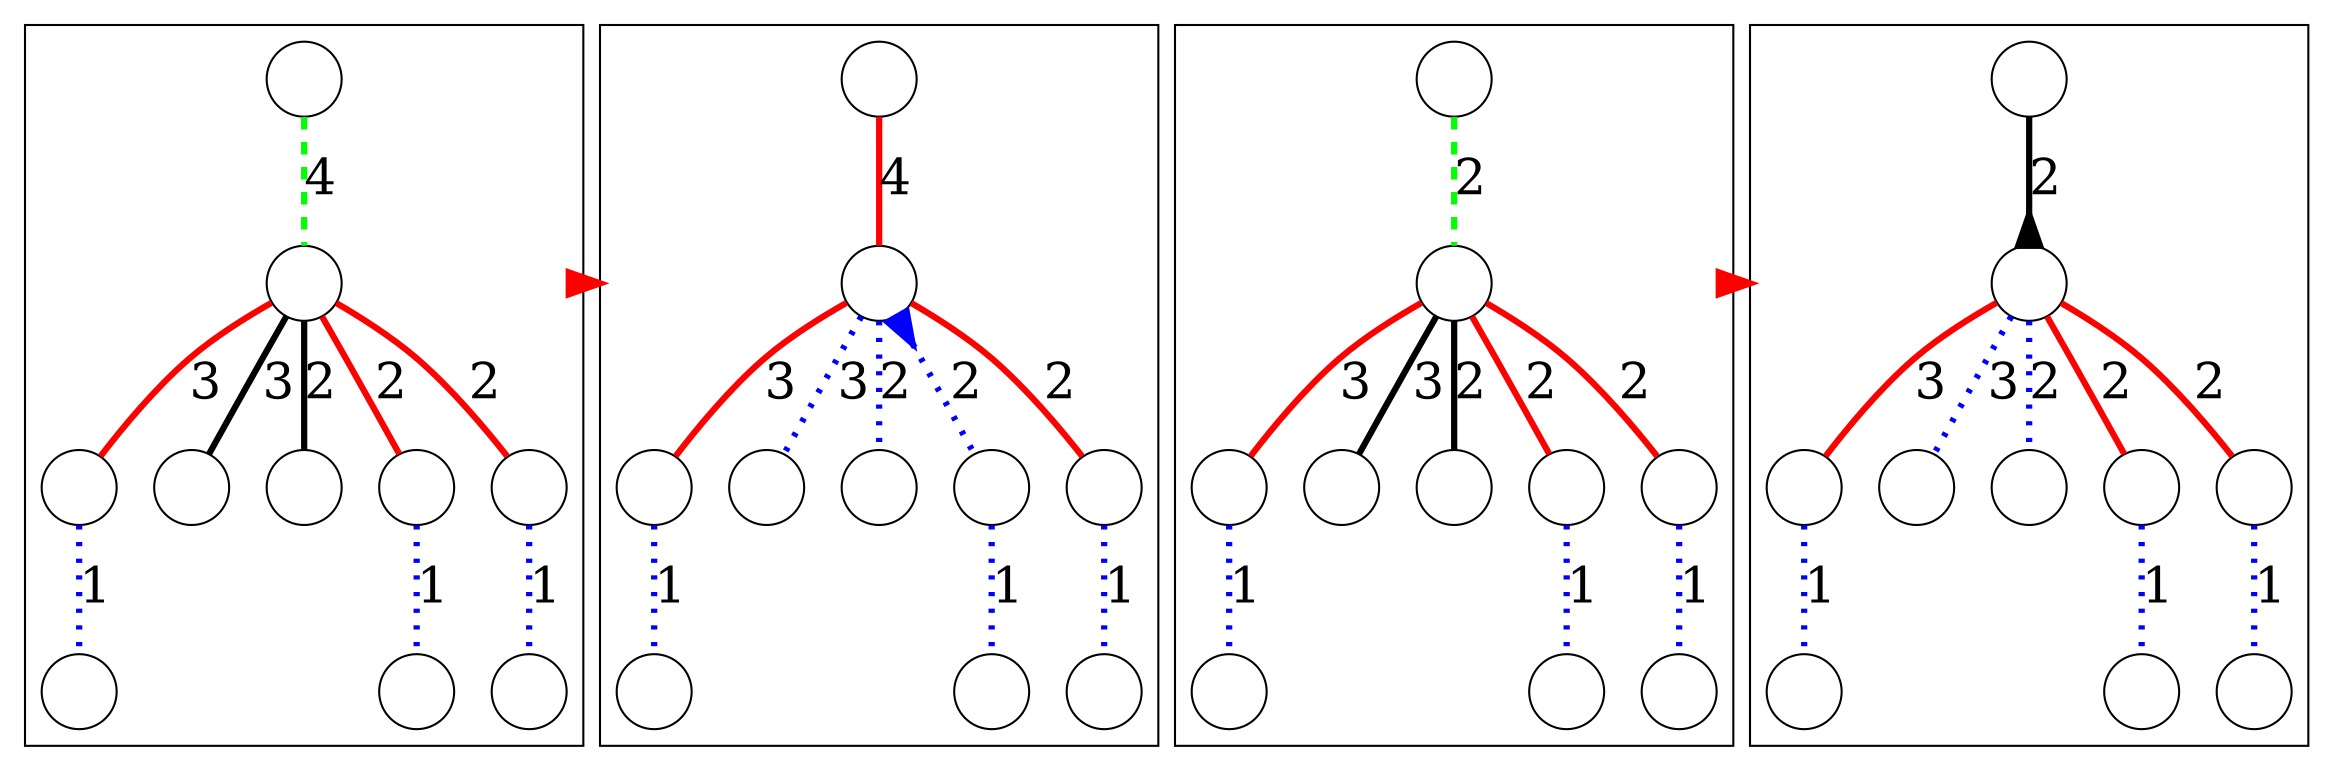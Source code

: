 digraph
{
	compound = true;
	node [shape=circle, label=""];
	edge [dir=both, arrowtail=none, arrowhead=none, penwidth=3, arrowsize=1.5, fontsize=24];

	subgraph cluster1before
	{
		n1g -> n1p [label=4, color=green, penwidth=3, style=dashed];
		n1p -> n1c0 [label=3, color=red];
		n1p -> n1c1 [label=3];
		n1p -> n1c2 [label=2];
		n1p -> n1c3 [label=2, color=red];
		n1p -> n1c4 [label=2, color=red];
		n1c0 -> n1d0 [label=1, color=blue, style=dotted];
		n1c3 -> n1d3 [label=1, color=blue, style=dotted];
		n1c4 -> n1d4 [label=1, color=blue, style=dotted];
	}

	subgraph cluster1after
	{
		n1g_ -> n1p_ [label=4, color=red, penwidth=3];
		n1p_ -> n1c0_ [label=3, color=red];
		n1p_ -> n1c1_ [label=3, color=blue, style=dotted];
		n1p_ -> n1c2_ [label=2, color=blue, style=dotted];
		n1p_ -> n1c3_ [label=2, color=blue, arrowtail=inv, style=dotted];
		n1p_ -> n1c4_ [label=2, color=red];
		n1c0_ -> n1d0_ [label=1, color=blue, style=dotted];
		n1c3_ -> n1d3_ [label=1, color=blue, style=dotted];
		n1c4_ -> n1d4_ [label=1, color=blue, style=dotted];
	}

	n1p -> n1p_ [arrowhead=normal, color=red, ltail=cluster1before, lhead=cluster1after, constraint=false];

	subgraph cluster2before
	{
		n2g -> n2p [label=2, color=green, penwidth=3, style=dashed];
		n2p -> n2c0 [label=3, color=red];
		n2p -> n2c1 [label=3];
		n2p -> n2c2 [label=2];
		n2p -> n2c3 [label=2, color=red];
		n2p -> n2c4 [label=2, color=red];
		n2c0 -> n2d0 [label=1, color=blue, style=dotted];
		n2c3 -> n2d3 [label=1, color=blue, style=dotted];
		n2c4 -> n2d4 [label=1, color=blue, style=dotted];
	}

	subgraph cluster2after
	{
		n2g_ -> n2p_ [label=2, penwidth=3, arrowhead=inv];
		n2p_ -> n2c0_ [label=3, color=red];
		n2p_ -> n2c1_ [label=3, color=blue, style=dotted];
		n2p_ -> n2c2_ [label=2, color=blue, style=dotted];
		n2p_ -> n2c3_ [label=2, color=red];
		n2p_ -> n2c4_ [label=2, color=red];
		n2c0_ -> n2d0_ [label=1, color=blue, style=dotted];
		n2c3_ -> n2d3_ [label=1, color=blue, style=dotted];
		n2c4_ -> n2d4_ [label=1, color=blue, style=dotted];
	}

	n2p -> n2p_ [arrowhead=normal, color=red, ltail=cluster2before, lhead=cluster2after, constraint=false];
}
